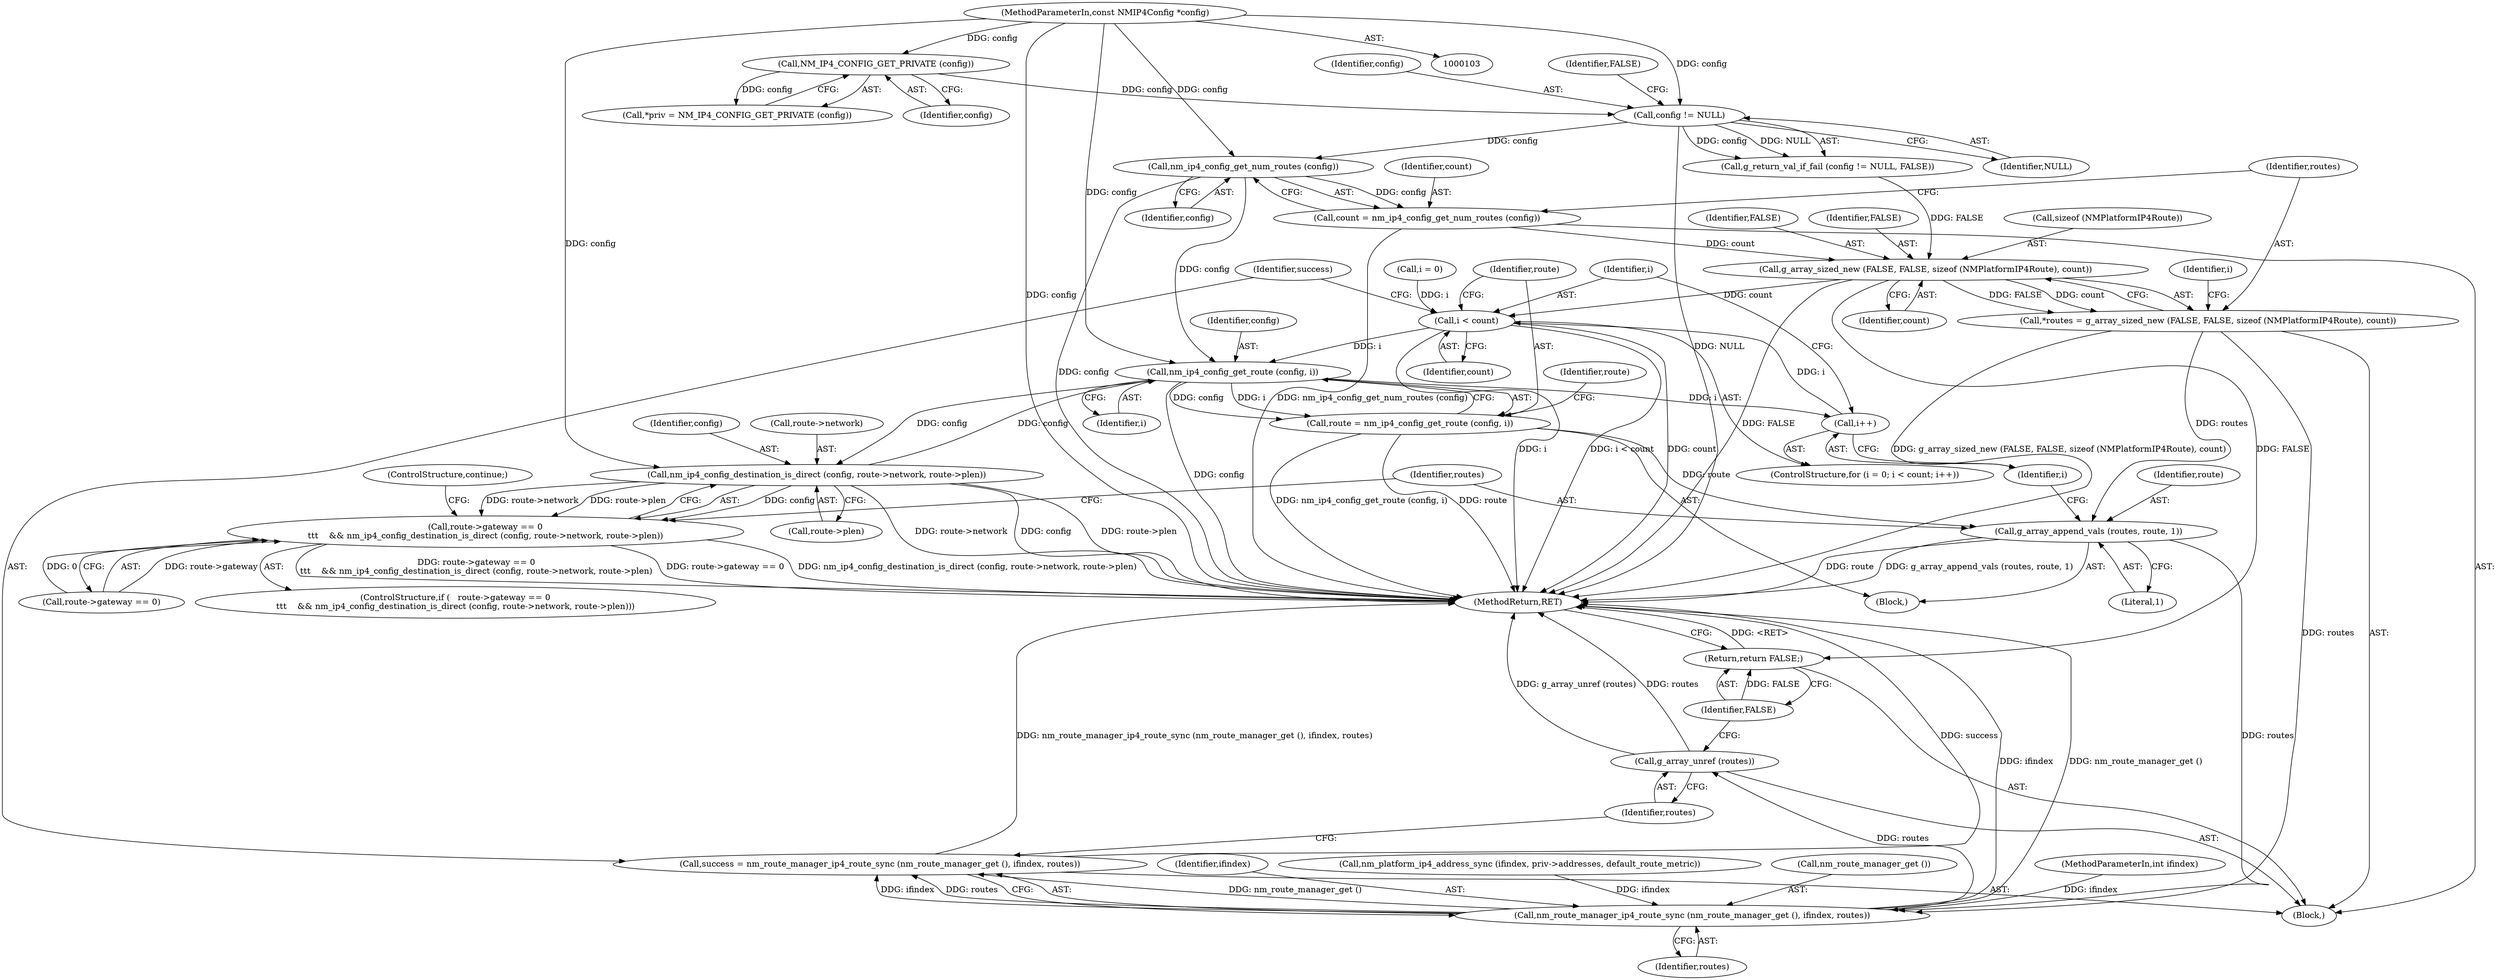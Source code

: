 digraph "0_NetworkManager_d5fc88e573fa58b93034b04d35a2454f5d28cad9_0@pointer" {
"1000139" [label="(Call,nm_ip4_config_get_num_routes (config))"];
"1000125" [label="(Call,config != NULL)"];
"1000111" [label="(Call,NM_IP4_CONFIG_GET_PRIVATE (config))"];
"1000104" [label="(MethodParameterIn,const NMIP4Config *config)"];
"1000137" [label="(Call,count = nm_ip4_config_get_num_routes (config))"];
"1000144" [label="(Call,g_array_sized_new (FALSE, FALSE, sizeof (NMPlatformIP4Route), count))"];
"1000142" [label="(Call,*routes = g_array_sized_new (FALSE, FALSE, sizeof (NMPlatformIP4Route), count))"];
"1000183" [label="(Call,g_array_append_vals (routes, route, 1))"];
"1000189" [label="(Call,nm_route_manager_ip4_route_sync (nm_route_manager_get (), ifindex, routes))"];
"1000187" [label="(Call,success = nm_route_manager_ip4_route_sync (nm_route_manager_get (), ifindex, routes))"];
"1000193" [label="(Call,g_array_unref (routes))"];
"1000156" [label="(Call,i < count)"];
"1000164" [label="(Call,nm_ip4_config_get_route (config, i))"];
"1000159" [label="(Call,i++)"];
"1000162" [label="(Call,route = nm_ip4_config_get_route (config, i))"];
"1000174" [label="(Call,nm_ip4_config_destination_is_direct (config, route->network, route->plen))"];
"1000168" [label="(Call,route->gateway == 0\n\t\t\t    && nm_ip4_config_destination_is_direct (config, route->network, route->plen))"];
"1000195" [label="(Return,return FALSE;)"];
"1000160" [label="(Identifier,i)"];
"1000138" [label="(Identifier,count)"];
"1000193" [label="(Call,g_array_unref (routes))"];
"1000195" [label="(Return,return FALSE;)"];
"1000104" [label="(MethodParameterIn,const NMIP4Config *config)"];
"1000153" [label="(Call,i = 0)"];
"1000126" [label="(Identifier,config)"];
"1000185" [label="(Identifier,route)"];
"1000157" [label="(Identifier,i)"];
"1000187" [label="(Call,success = nm_route_manager_ip4_route_sync (nm_route_manager_get (), ifindex, routes))"];
"1000124" [label="(Call,g_return_val_if_fail (config != NULL, FALSE))"];
"1000179" [label="(Call,route->plen)"];
"1000147" [label="(Call,sizeof (NMPlatformIP4Route))"];
"1000158" [label="(Identifier,count)"];
"1000183" [label="(Call,g_array_append_vals (routes, route, 1))"];
"1000145" [label="(Identifier,FALSE)"];
"1000112" [label="(Identifier,config)"];
"1000146" [label="(Identifier,FALSE)"];
"1000164" [label="(Call,nm_ip4_config_get_route (config, i))"];
"1000140" [label="(Identifier,config)"];
"1000105" [label="(MethodParameterIn,int ifindex)"];
"1000168" [label="(Call,route->gateway == 0\n\t\t\t    && nm_ip4_config_destination_is_direct (config, route->network, route->plen))"];
"1000162" [label="(Call,route = nm_ip4_config_get_route (config, i))"];
"1000196" [label="(Identifier,FALSE)"];
"1000171" [label="(Identifier,route)"];
"1000169" [label="(Call,route->gateway == 0)"];
"1000194" [label="(Identifier,routes)"];
"1000129" [label="(Call,nm_platform_ip4_address_sync (ifindex, priv->addresses, default_route_metric))"];
"1000175" [label="(Identifier,config)"];
"1000176" [label="(Call,route->network)"];
"1000137" [label="(Call,count = nm_ip4_config_get_num_routes (config))"];
"1000161" [label="(Block,)"];
"1000135" [label="(Block,)"];
"1000199" [label="(MethodReturn,RET)"];
"1000156" [label="(Call,i < count)"];
"1000111" [label="(Call,NM_IP4_CONFIG_GET_PRIVATE (config))"];
"1000174" [label="(Call,nm_ip4_config_destination_is_direct (config, route->network, route->plen))"];
"1000188" [label="(Identifier,success)"];
"1000144" [label="(Call,g_array_sized_new (FALSE, FALSE, sizeof (NMPlatformIP4Route), count))"];
"1000149" [label="(Identifier,count)"];
"1000184" [label="(Identifier,routes)"];
"1000142" [label="(Call,*routes = g_array_sized_new (FALSE, FALSE, sizeof (NMPlatformIP4Route), count))"];
"1000139" [label="(Call,nm_ip4_config_get_num_routes (config))"];
"1000159" [label="(Call,i++)"];
"1000127" [label="(Identifier,NULL)"];
"1000109" [label="(Call,*priv = NM_IP4_CONFIG_GET_PRIVATE (config))"];
"1000154" [label="(Identifier,i)"];
"1000163" [label="(Identifier,route)"];
"1000182" [label="(ControlStructure,continue;)"];
"1000152" [label="(ControlStructure,for (i = 0; i < count; i++))"];
"1000166" [label="(Identifier,i)"];
"1000167" [label="(ControlStructure,if (   route->gateway == 0\n\t\t\t    && nm_ip4_config_destination_is_direct (config, route->network, route->plen)))"];
"1000165" [label="(Identifier,config)"];
"1000143" [label="(Identifier,routes)"];
"1000125" [label="(Call,config != NULL)"];
"1000189" [label="(Call,nm_route_manager_ip4_route_sync (nm_route_manager_get (), ifindex, routes))"];
"1000191" [label="(Identifier,ifindex)"];
"1000186" [label="(Literal,1)"];
"1000128" [label="(Identifier,FALSE)"];
"1000190" [label="(Call,nm_route_manager_get ())"];
"1000192" [label="(Identifier,routes)"];
"1000139" -> "1000137"  [label="AST: "];
"1000139" -> "1000140"  [label="CFG: "];
"1000140" -> "1000139"  [label="AST: "];
"1000137" -> "1000139"  [label="CFG: "];
"1000139" -> "1000199"  [label="DDG: config"];
"1000139" -> "1000137"  [label="DDG: config"];
"1000125" -> "1000139"  [label="DDG: config"];
"1000104" -> "1000139"  [label="DDG: config"];
"1000139" -> "1000164"  [label="DDG: config"];
"1000125" -> "1000124"  [label="AST: "];
"1000125" -> "1000127"  [label="CFG: "];
"1000126" -> "1000125"  [label="AST: "];
"1000127" -> "1000125"  [label="AST: "];
"1000128" -> "1000125"  [label="CFG: "];
"1000125" -> "1000199"  [label="DDG: NULL"];
"1000125" -> "1000124"  [label="DDG: config"];
"1000125" -> "1000124"  [label="DDG: NULL"];
"1000111" -> "1000125"  [label="DDG: config"];
"1000104" -> "1000125"  [label="DDG: config"];
"1000111" -> "1000109"  [label="AST: "];
"1000111" -> "1000112"  [label="CFG: "];
"1000112" -> "1000111"  [label="AST: "];
"1000109" -> "1000111"  [label="CFG: "];
"1000111" -> "1000109"  [label="DDG: config"];
"1000104" -> "1000111"  [label="DDG: config"];
"1000104" -> "1000103"  [label="AST: "];
"1000104" -> "1000199"  [label="DDG: config"];
"1000104" -> "1000164"  [label="DDG: config"];
"1000104" -> "1000174"  [label="DDG: config"];
"1000137" -> "1000135"  [label="AST: "];
"1000138" -> "1000137"  [label="AST: "];
"1000143" -> "1000137"  [label="CFG: "];
"1000137" -> "1000199"  [label="DDG: nm_ip4_config_get_num_routes (config)"];
"1000137" -> "1000144"  [label="DDG: count"];
"1000144" -> "1000142"  [label="AST: "];
"1000144" -> "1000149"  [label="CFG: "];
"1000145" -> "1000144"  [label="AST: "];
"1000146" -> "1000144"  [label="AST: "];
"1000147" -> "1000144"  [label="AST: "];
"1000149" -> "1000144"  [label="AST: "];
"1000142" -> "1000144"  [label="CFG: "];
"1000144" -> "1000199"  [label="DDG: FALSE"];
"1000144" -> "1000142"  [label="DDG: FALSE"];
"1000144" -> "1000142"  [label="DDG: count"];
"1000124" -> "1000144"  [label="DDG: FALSE"];
"1000144" -> "1000156"  [label="DDG: count"];
"1000144" -> "1000195"  [label="DDG: FALSE"];
"1000142" -> "1000135"  [label="AST: "];
"1000143" -> "1000142"  [label="AST: "];
"1000154" -> "1000142"  [label="CFG: "];
"1000142" -> "1000199"  [label="DDG: g_array_sized_new (FALSE, FALSE, sizeof (NMPlatformIP4Route), count)"];
"1000142" -> "1000183"  [label="DDG: routes"];
"1000142" -> "1000189"  [label="DDG: routes"];
"1000183" -> "1000161"  [label="AST: "];
"1000183" -> "1000186"  [label="CFG: "];
"1000184" -> "1000183"  [label="AST: "];
"1000185" -> "1000183"  [label="AST: "];
"1000186" -> "1000183"  [label="AST: "];
"1000160" -> "1000183"  [label="CFG: "];
"1000183" -> "1000199"  [label="DDG: route"];
"1000183" -> "1000199"  [label="DDG: g_array_append_vals (routes, route, 1)"];
"1000162" -> "1000183"  [label="DDG: route"];
"1000183" -> "1000189"  [label="DDG: routes"];
"1000189" -> "1000187"  [label="AST: "];
"1000189" -> "1000192"  [label="CFG: "];
"1000190" -> "1000189"  [label="AST: "];
"1000191" -> "1000189"  [label="AST: "];
"1000192" -> "1000189"  [label="AST: "];
"1000187" -> "1000189"  [label="CFG: "];
"1000189" -> "1000199"  [label="DDG: ifindex"];
"1000189" -> "1000199"  [label="DDG: nm_route_manager_get ()"];
"1000189" -> "1000187"  [label="DDG: nm_route_manager_get ()"];
"1000189" -> "1000187"  [label="DDG: ifindex"];
"1000189" -> "1000187"  [label="DDG: routes"];
"1000129" -> "1000189"  [label="DDG: ifindex"];
"1000105" -> "1000189"  [label="DDG: ifindex"];
"1000189" -> "1000193"  [label="DDG: routes"];
"1000187" -> "1000135"  [label="AST: "];
"1000188" -> "1000187"  [label="AST: "];
"1000194" -> "1000187"  [label="CFG: "];
"1000187" -> "1000199"  [label="DDG: nm_route_manager_ip4_route_sync (nm_route_manager_get (), ifindex, routes)"];
"1000187" -> "1000199"  [label="DDG: success"];
"1000193" -> "1000135"  [label="AST: "];
"1000193" -> "1000194"  [label="CFG: "];
"1000194" -> "1000193"  [label="AST: "];
"1000196" -> "1000193"  [label="CFG: "];
"1000193" -> "1000199"  [label="DDG: routes"];
"1000193" -> "1000199"  [label="DDG: g_array_unref (routes)"];
"1000156" -> "1000152"  [label="AST: "];
"1000156" -> "1000158"  [label="CFG: "];
"1000157" -> "1000156"  [label="AST: "];
"1000158" -> "1000156"  [label="AST: "];
"1000163" -> "1000156"  [label="CFG: "];
"1000188" -> "1000156"  [label="CFG: "];
"1000156" -> "1000199"  [label="DDG: i"];
"1000156" -> "1000199"  [label="DDG: i < count"];
"1000156" -> "1000199"  [label="DDG: count"];
"1000159" -> "1000156"  [label="DDG: i"];
"1000153" -> "1000156"  [label="DDG: i"];
"1000156" -> "1000164"  [label="DDG: i"];
"1000164" -> "1000162"  [label="AST: "];
"1000164" -> "1000166"  [label="CFG: "];
"1000165" -> "1000164"  [label="AST: "];
"1000166" -> "1000164"  [label="AST: "];
"1000162" -> "1000164"  [label="CFG: "];
"1000164" -> "1000199"  [label="DDG: config"];
"1000164" -> "1000159"  [label="DDG: i"];
"1000164" -> "1000162"  [label="DDG: config"];
"1000164" -> "1000162"  [label="DDG: i"];
"1000174" -> "1000164"  [label="DDG: config"];
"1000164" -> "1000174"  [label="DDG: config"];
"1000159" -> "1000152"  [label="AST: "];
"1000159" -> "1000160"  [label="CFG: "];
"1000160" -> "1000159"  [label="AST: "];
"1000157" -> "1000159"  [label="CFG: "];
"1000162" -> "1000161"  [label="AST: "];
"1000163" -> "1000162"  [label="AST: "];
"1000171" -> "1000162"  [label="CFG: "];
"1000162" -> "1000199"  [label="DDG: nm_ip4_config_get_route (config, i)"];
"1000162" -> "1000199"  [label="DDG: route"];
"1000174" -> "1000168"  [label="AST: "];
"1000174" -> "1000179"  [label="CFG: "];
"1000175" -> "1000174"  [label="AST: "];
"1000176" -> "1000174"  [label="AST: "];
"1000179" -> "1000174"  [label="AST: "];
"1000168" -> "1000174"  [label="CFG: "];
"1000174" -> "1000199"  [label="DDG: route->plen"];
"1000174" -> "1000199"  [label="DDG: route->network"];
"1000174" -> "1000199"  [label="DDG: config"];
"1000174" -> "1000168"  [label="DDG: config"];
"1000174" -> "1000168"  [label="DDG: route->network"];
"1000174" -> "1000168"  [label="DDG: route->plen"];
"1000168" -> "1000167"  [label="AST: "];
"1000168" -> "1000169"  [label="CFG: "];
"1000169" -> "1000168"  [label="AST: "];
"1000182" -> "1000168"  [label="CFG: "];
"1000184" -> "1000168"  [label="CFG: "];
"1000168" -> "1000199"  [label="DDG: route->gateway == 0\n\t\t\t    && nm_ip4_config_destination_is_direct (config, route->network, route->plen)"];
"1000168" -> "1000199"  [label="DDG: route->gateway == 0"];
"1000168" -> "1000199"  [label="DDG: nm_ip4_config_destination_is_direct (config, route->network, route->plen)"];
"1000169" -> "1000168"  [label="DDG: route->gateway"];
"1000169" -> "1000168"  [label="DDG: 0"];
"1000195" -> "1000135"  [label="AST: "];
"1000195" -> "1000196"  [label="CFG: "];
"1000196" -> "1000195"  [label="AST: "];
"1000199" -> "1000195"  [label="CFG: "];
"1000195" -> "1000199"  [label="DDG: <RET>"];
"1000196" -> "1000195"  [label="DDG: FALSE"];
}
